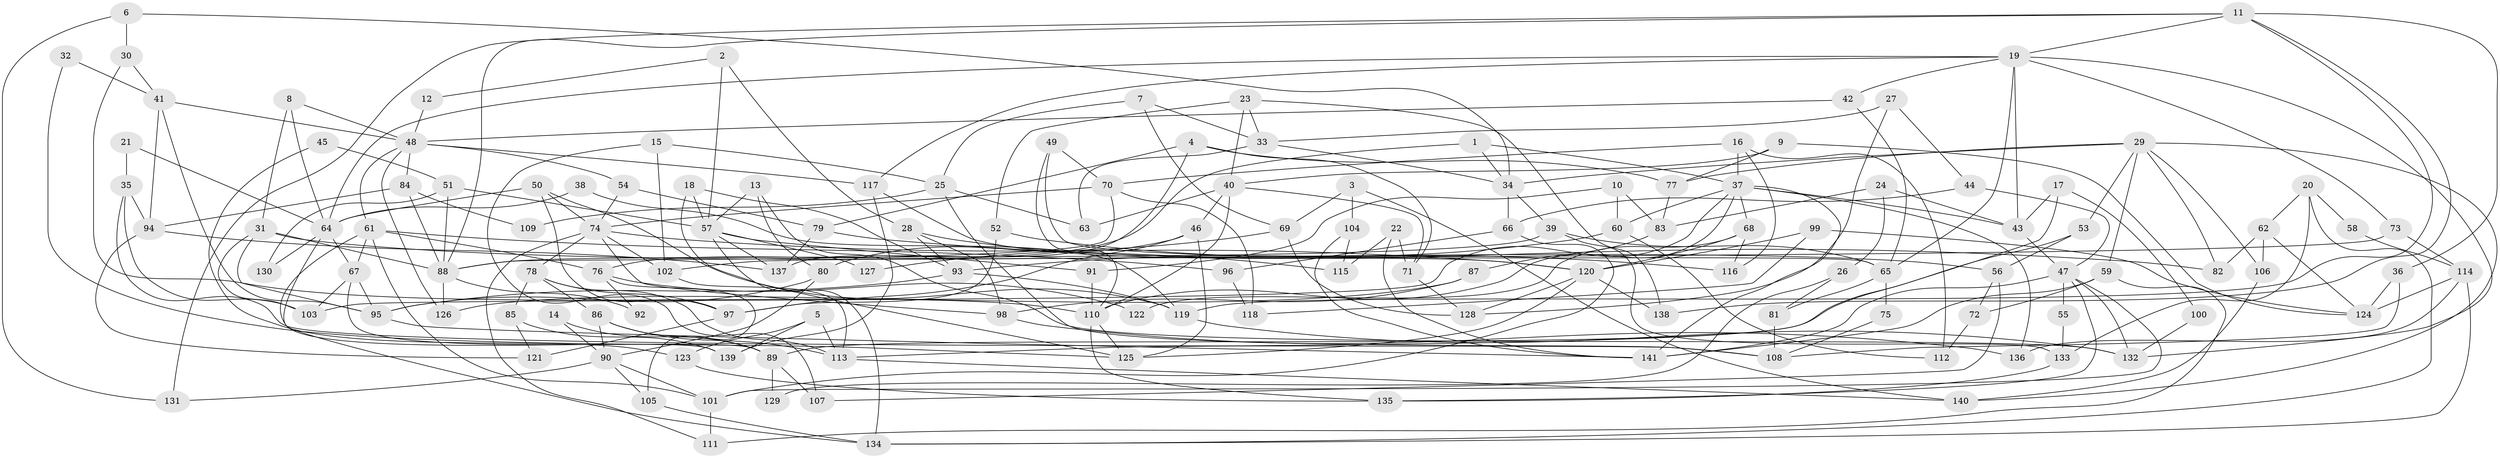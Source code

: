 // coarse degree distribution, {3: 0.21176470588235294, 4: 0.2235294117647059, 6: 0.08235294117647059, 7: 0.10588235294117647, 11: 0.023529411764705882, 9: 0.03529411764705882, 5: 0.21176470588235294, 8: 0.07058823529411765, 2: 0.023529411764705882, 10: 0.011764705882352941}
// Generated by graph-tools (version 1.1) at 2025/37/03/04/25 23:37:00]
// undirected, 141 vertices, 282 edges
graph export_dot {
  node [color=gray90,style=filled];
  1;
  2;
  3;
  4;
  5;
  6;
  7;
  8;
  9;
  10;
  11;
  12;
  13;
  14;
  15;
  16;
  17;
  18;
  19;
  20;
  21;
  22;
  23;
  24;
  25;
  26;
  27;
  28;
  29;
  30;
  31;
  32;
  33;
  34;
  35;
  36;
  37;
  38;
  39;
  40;
  41;
  42;
  43;
  44;
  45;
  46;
  47;
  48;
  49;
  50;
  51;
  52;
  53;
  54;
  55;
  56;
  57;
  58;
  59;
  60;
  61;
  62;
  63;
  64;
  65;
  66;
  67;
  68;
  69;
  70;
  71;
  72;
  73;
  74;
  75;
  76;
  77;
  78;
  79;
  80;
  81;
  82;
  83;
  84;
  85;
  86;
  87;
  88;
  89;
  90;
  91;
  92;
  93;
  94;
  95;
  96;
  97;
  98;
  99;
  100;
  101;
  102;
  103;
  104;
  105;
  106;
  107;
  108;
  109;
  110;
  111;
  112;
  113;
  114;
  115;
  116;
  117;
  118;
  119;
  120;
  121;
  122;
  123;
  124;
  125;
  126;
  127;
  128;
  129;
  130;
  131;
  132;
  133;
  134;
  135;
  136;
  137;
  138;
  139;
  140;
  141;
  1 -- 34;
  1 -- 37;
  1 -- 76;
  2 -- 28;
  2 -- 57;
  2 -- 12;
  3 -- 140;
  3 -- 69;
  3 -- 104;
  4 -- 77;
  4 -- 71;
  4 -- 79;
  4 -- 137;
  5 -- 113;
  5 -- 139;
  5 -- 123;
  6 -- 34;
  6 -- 30;
  6 -- 131;
  7 -- 25;
  7 -- 33;
  7 -- 69;
  8 -- 31;
  8 -- 48;
  8 -- 64;
  9 -- 40;
  9 -- 124;
  9 -- 77;
  10 -- 60;
  10 -- 91;
  10 -- 83;
  11 -- 19;
  11 -- 131;
  11 -- 36;
  11 -- 88;
  11 -- 119;
  11 -- 138;
  12 -- 48;
  13 -- 132;
  13 -- 80;
  13 -- 57;
  14 -- 89;
  14 -- 90;
  15 -- 102;
  15 -- 25;
  15 -- 107;
  16 -- 70;
  16 -- 37;
  16 -- 112;
  16 -- 116;
  17 -- 113;
  17 -- 43;
  17 -- 100;
  18 -- 93;
  18 -- 57;
  18 -- 125;
  19 -- 42;
  19 -- 64;
  19 -- 43;
  19 -- 65;
  19 -- 73;
  19 -- 117;
  19 -- 132;
  20 -- 62;
  20 -- 134;
  20 -- 58;
  20 -- 133;
  21 -- 64;
  21 -- 35;
  22 -- 115;
  22 -- 141;
  22 -- 71;
  23 -- 138;
  23 -- 40;
  23 -- 33;
  23 -- 52;
  24 -- 83;
  24 -- 43;
  24 -- 26;
  25 -- 63;
  25 -- 108;
  25 -- 109;
  26 -- 81;
  26 -- 129;
  27 -- 128;
  27 -- 44;
  27 -- 33;
  28 -- 98;
  28 -- 93;
  28 -- 115;
  29 -- 53;
  29 -- 59;
  29 -- 34;
  29 -- 77;
  29 -- 82;
  29 -- 106;
  29 -- 140;
  30 -- 110;
  30 -- 41;
  31 -- 88;
  31 -- 95;
  31 -- 56;
  31 -- 103;
  32 -- 41;
  32 -- 125;
  33 -- 34;
  33 -- 63;
  34 -- 39;
  34 -- 66;
  35 -- 103;
  35 -- 94;
  35 -- 108;
  36 -- 124;
  36 -- 108;
  37 -- 103;
  37 -- 110;
  37 -- 43;
  37 -- 60;
  37 -- 68;
  37 -- 136;
  37 -- 141;
  38 -- 64;
  38 -- 119;
  39 -- 88;
  39 -- 65;
  39 -- 133;
  40 -- 110;
  40 -- 46;
  40 -- 63;
  40 -- 71;
  41 -- 48;
  41 -- 95;
  41 -- 94;
  42 -- 65;
  42 -- 48;
  43 -- 47;
  44 -- 47;
  44 -- 66;
  45 -- 51;
  45 -- 123;
  46 -- 80;
  46 -- 125;
  46 -- 97;
  47 -- 132;
  47 -- 55;
  47 -- 101;
  47 -- 135;
  47 -- 141;
  48 -- 61;
  48 -- 84;
  48 -- 54;
  48 -- 117;
  48 -- 126;
  49 -- 65;
  49 -- 110;
  49 -- 70;
  50 -- 97;
  50 -- 74;
  50 -- 64;
  50 -- 119;
  51 -- 57;
  51 -- 88;
  51 -- 130;
  52 -- 97;
  52 -- 116;
  53 -- 89;
  53 -- 56;
  54 -- 74;
  54 -- 79;
  55 -- 133;
  56 -- 107;
  56 -- 72;
  57 -- 137;
  57 -- 91;
  57 -- 127;
  57 -- 134;
  58 -- 114;
  59 -- 141;
  59 -- 111;
  59 -- 72;
  60 -- 112;
  60 -- 93;
  61 -- 101;
  61 -- 67;
  61 -- 76;
  61 -- 96;
  61 -- 134;
  62 -- 82;
  62 -- 124;
  62 -- 106;
  64 -- 67;
  64 -- 130;
  64 -- 139;
  65 -- 75;
  65 -- 81;
  66 -- 101;
  66 -- 96;
  67 -- 95;
  67 -- 89;
  67 -- 103;
  68 -- 116;
  68 -- 120;
  68 -- 122;
  69 -- 128;
  69 -- 127;
  70 -- 74;
  70 -- 88;
  70 -- 118;
  71 -- 128;
  72 -- 112;
  73 -- 114;
  73 -- 102;
  74 -- 78;
  74 -- 120;
  74 -- 98;
  74 -- 102;
  74 -- 111;
  75 -- 108;
  76 -- 92;
  76 -- 105;
  76 -- 122;
  77 -- 83;
  78 -- 113;
  78 -- 85;
  78 -- 86;
  78 -- 97;
  79 -- 82;
  79 -- 137;
  80 -- 95;
  80 -- 90;
  81 -- 108;
  83 -- 87;
  84 -- 94;
  84 -- 88;
  84 -- 109;
  85 -- 139;
  85 -- 121;
  86 -- 113;
  86 -- 89;
  86 -- 90;
  87 -- 126;
  87 -- 98;
  88 -- 92;
  88 -- 126;
  89 -- 107;
  89 -- 129;
  90 -- 105;
  90 -- 101;
  90 -- 131;
  91 -- 110;
  93 -- 119;
  93 -- 95;
  94 -- 137;
  94 -- 121;
  95 -- 141;
  96 -- 118;
  97 -- 121;
  98 -- 136;
  99 -- 118;
  99 -- 120;
  99 -- 124;
  100 -- 132;
  101 -- 111;
  102 -- 113;
  104 -- 141;
  104 -- 115;
  105 -- 134;
  106 -- 140;
  110 -- 135;
  110 -- 125;
  113 -- 140;
  114 -- 134;
  114 -- 136;
  114 -- 124;
  117 -- 120;
  117 -- 139;
  119 -- 132;
  120 -- 125;
  120 -- 128;
  120 -- 138;
  123 -- 135;
  133 -- 135;
}
